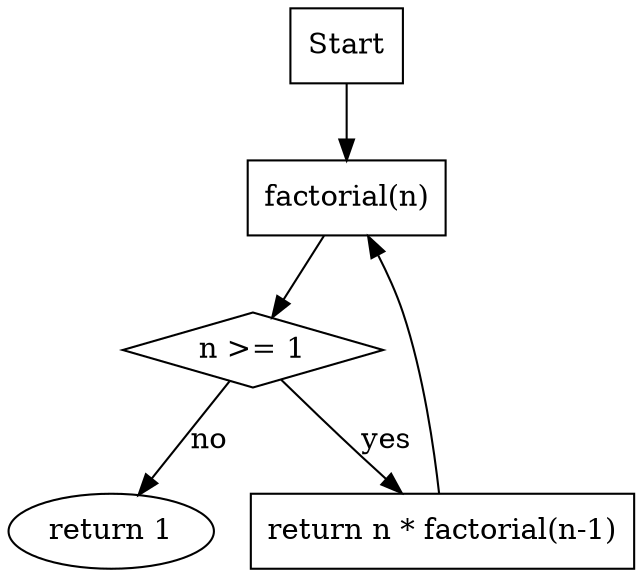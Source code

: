 // f 0 = 1
// f n = n * f(n-1)

digraph G {
    
    start [
        label = "Start";
        shape = "rect";
    ];

    factOfN [
        label = "factorial(n)";
        shape = "rect";
    ]

    choice [
        label = "n >= 1";
        shape = "diamond";
    ]

    reccall [
        label = "return n * factorial(n-1)";
        shape = rect;
    ]

    final [
        label = "return 1";
    ]

    start -> factOfN;
    factOfN -> choice;
    choice -> reccall [label = "yes"];
    reccall -> factOfN;
    choice -> final [label = "no"];

    {
        rank=same;
        final; reccall;
    }

}